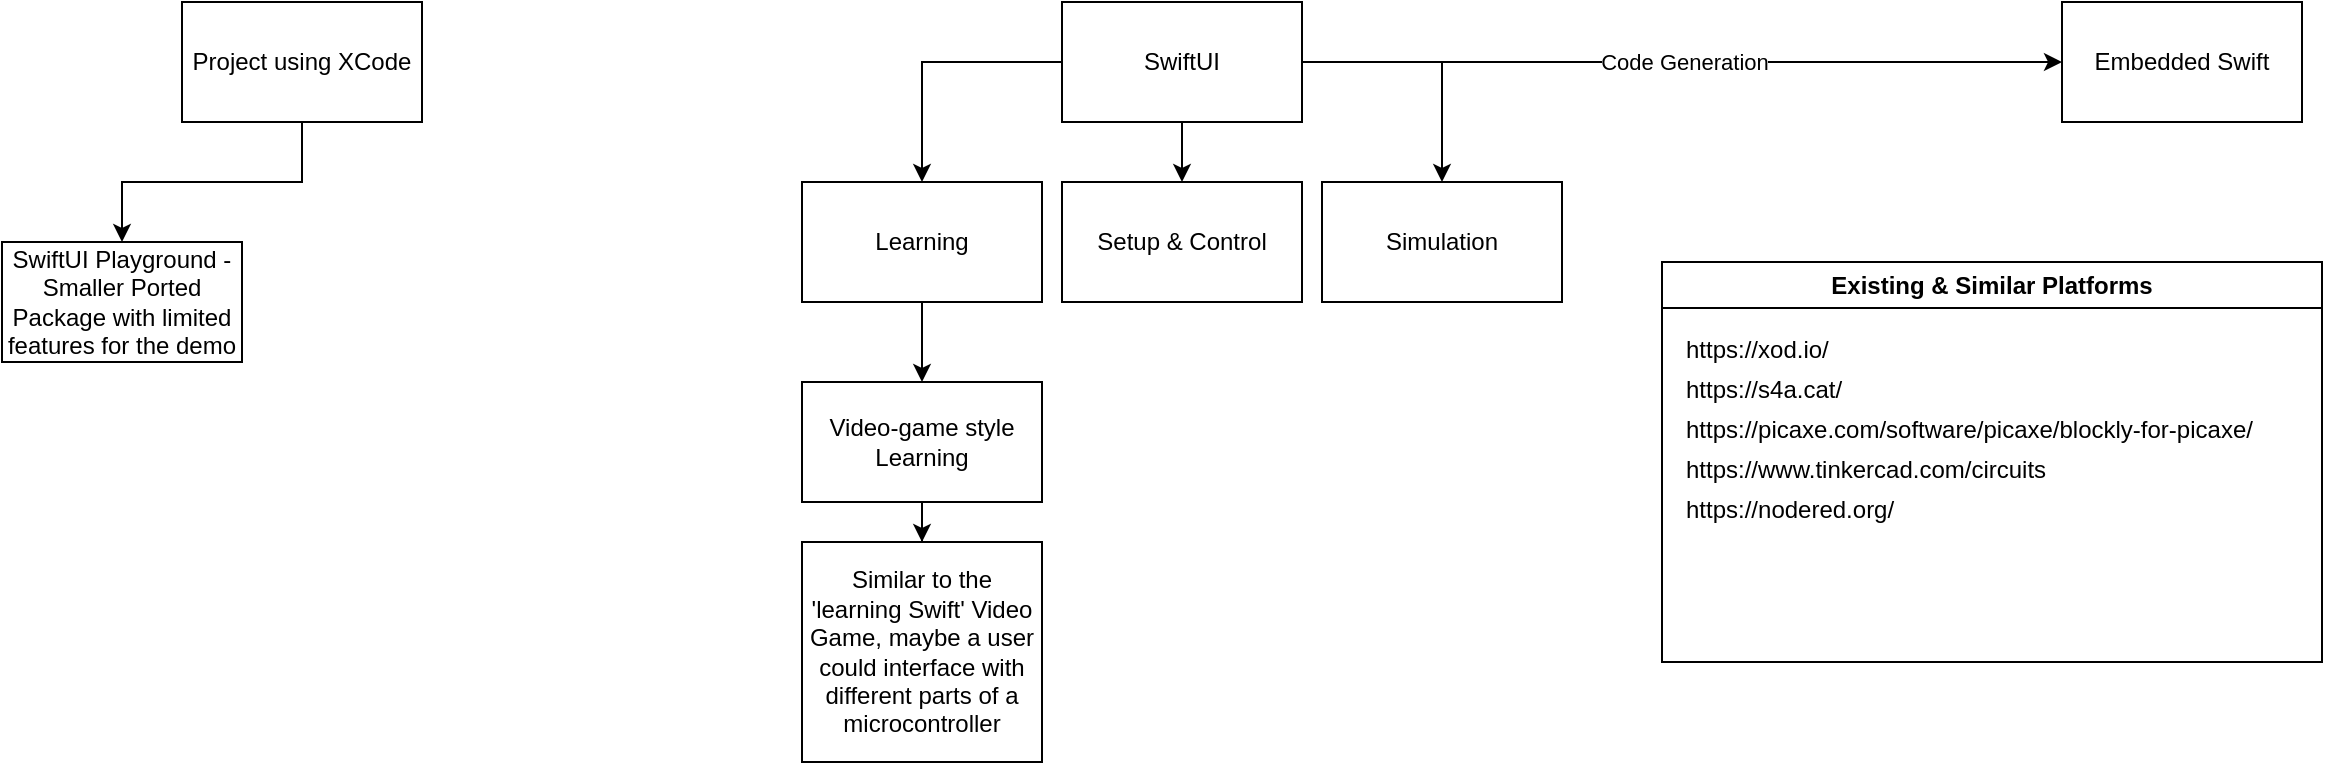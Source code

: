 <mxfile version="24.7.6">
  <diagram name="Page-1" id="PzP1XWoyP3Owd-PuQA4p">
    <mxGraphModel dx="1537" dy="437" grid="1" gridSize="10" guides="1" tooltips="1" connect="1" arrows="1" fold="1" page="1" pageScale="1" pageWidth="850" pageHeight="1100" math="0" shadow="0">
      <root>
        <mxCell id="0" />
        <mxCell id="1" parent="0" />
        <mxCell id="gX0jIKrpz7-wLwVTM8e6-12" style="edgeStyle=orthogonalEdgeStyle;rounded=0;orthogonalLoop=1;jettySize=auto;html=1;entryX=0.5;entryY=0;entryDx=0;entryDy=0;" parent="1" source="gX0jIKrpz7-wLwVTM8e6-1" target="gX0jIKrpz7-wLwVTM8e6-5" edge="1">
          <mxGeometry relative="1" as="geometry" />
        </mxCell>
        <mxCell id="gX0jIKrpz7-wLwVTM8e6-13" value="" style="edgeStyle=orthogonalEdgeStyle;rounded=0;orthogonalLoop=1;jettySize=auto;html=1;" parent="1" source="gX0jIKrpz7-wLwVTM8e6-1" target="gX0jIKrpz7-wLwVTM8e6-4" edge="1">
          <mxGeometry relative="1" as="geometry" />
        </mxCell>
        <mxCell id="gX0jIKrpz7-wLwVTM8e6-14" style="edgeStyle=orthogonalEdgeStyle;rounded=0;orthogonalLoop=1;jettySize=auto;html=1;entryX=0.5;entryY=0;entryDx=0;entryDy=0;" parent="1" source="gX0jIKrpz7-wLwVTM8e6-1" target="gX0jIKrpz7-wLwVTM8e6-3" edge="1">
          <mxGeometry relative="1" as="geometry" />
        </mxCell>
        <mxCell id="gX0jIKrpz7-wLwVTM8e6-15" style="edgeStyle=orthogonalEdgeStyle;rounded=0;orthogonalLoop=1;jettySize=auto;html=1;entryX=0;entryY=0.5;entryDx=0;entryDy=0;" parent="1" source="gX0jIKrpz7-wLwVTM8e6-1" target="gX0jIKrpz7-wLwVTM8e6-2" edge="1">
          <mxGeometry relative="1" as="geometry" />
        </mxCell>
        <mxCell id="gX0jIKrpz7-wLwVTM8e6-16" value="Code Generation" style="edgeLabel;html=1;align=center;verticalAlign=middle;resizable=0;points=[];" parent="gX0jIKrpz7-wLwVTM8e6-15" vertex="1" connectable="0">
          <mxGeometry x="-0.035" y="-2" relative="1" as="geometry">
            <mxPoint x="7" y="-2" as="offset" />
          </mxGeometry>
        </mxCell>
        <mxCell id="gX0jIKrpz7-wLwVTM8e6-1" value="SwiftUI" style="rounded=0;whiteSpace=wrap;html=1;" parent="1" vertex="1">
          <mxGeometry x="40" y="110" width="120" height="60" as="geometry" />
        </mxCell>
        <mxCell id="gX0jIKrpz7-wLwVTM8e6-2" value="Embedded Swift" style="rounded=0;whiteSpace=wrap;html=1;" parent="1" vertex="1">
          <mxGeometry x="540" y="110" width="120" height="60" as="geometry" />
        </mxCell>
        <mxCell id="gX0jIKrpz7-wLwVTM8e6-3" value="Simulation" style="rounded=0;whiteSpace=wrap;html=1;" parent="1" vertex="1">
          <mxGeometry x="170" y="200" width="120" height="60" as="geometry" />
        </mxCell>
        <mxCell id="gX0jIKrpz7-wLwVTM8e6-4" value="Setup &amp;amp; Control" style="rounded=0;whiteSpace=wrap;html=1;" parent="1" vertex="1">
          <mxGeometry x="40" y="200" width="120" height="60" as="geometry" />
        </mxCell>
        <mxCell id="a_cXm48a7fsS-6OFjvK9-2" value="" style="edgeStyle=orthogonalEdgeStyle;rounded=0;orthogonalLoop=1;jettySize=auto;html=1;" edge="1" parent="1" source="gX0jIKrpz7-wLwVTM8e6-5" target="a_cXm48a7fsS-6OFjvK9-1">
          <mxGeometry relative="1" as="geometry" />
        </mxCell>
        <mxCell id="gX0jIKrpz7-wLwVTM8e6-5" value="Learning" style="rounded=0;whiteSpace=wrap;html=1;" parent="1" vertex="1">
          <mxGeometry x="-90" y="200" width="120" height="60" as="geometry" />
        </mxCell>
        <mxCell id="gX0jIKrpz7-wLwVTM8e6-6" value="Existing &amp;amp; Similar Platforms" style="swimlane;whiteSpace=wrap;html=1;" parent="1" vertex="1">
          <mxGeometry x="340" y="240" width="330" height="200" as="geometry" />
        </mxCell>
        <UserObject label="https://xod.io/" link="https://xod.io/" id="gX0jIKrpz7-wLwVTM8e6-8">
          <mxCell style="text;whiteSpace=wrap;" parent="gX0jIKrpz7-wLwVTM8e6-6" vertex="1">
            <mxGeometry x="10" y="30" width="100" height="40" as="geometry" />
          </mxCell>
        </UserObject>
        <UserObject label="https://s4a.cat/" link="https://s4a.cat/" id="gX0jIKrpz7-wLwVTM8e6-17">
          <mxCell style="text;whiteSpace=wrap;" parent="gX0jIKrpz7-wLwVTM8e6-6" vertex="1">
            <mxGeometry x="10" y="50" width="110" height="40" as="geometry" />
          </mxCell>
        </UserObject>
        <UserObject label="https://picaxe.com/software/picaxe/blockly-for-picaxe/" link="https://picaxe.com/software/picaxe/blockly-for-picaxe/" id="gX0jIKrpz7-wLwVTM8e6-18">
          <mxCell style="text;whiteSpace=wrap;" parent="gX0jIKrpz7-wLwVTM8e6-6" vertex="1">
            <mxGeometry x="10" y="70" width="320" height="40" as="geometry" />
          </mxCell>
        </UserObject>
        <UserObject label="https://www.tinkercad.com/circuits" link="https://www.tinkercad.com/circuits" id="gX0jIKrpz7-wLwVTM8e6-19">
          <mxCell style="text;whiteSpace=wrap;" parent="gX0jIKrpz7-wLwVTM8e6-6" vertex="1">
            <mxGeometry x="10" y="90" width="210" height="40" as="geometry" />
          </mxCell>
        </UserObject>
        <UserObject label="https://nodered.org/" link="https://nodered.org/" id="gX0jIKrpz7-wLwVTM8e6-20">
          <mxCell style="text;whiteSpace=wrap;" parent="gX0jIKrpz7-wLwVTM8e6-6" vertex="1">
            <mxGeometry x="10" y="110" width="140" height="40" as="geometry" />
          </mxCell>
        </UserObject>
        <mxCell id="gX0jIKrpz7-wLwVTM8e6-11" style="edgeStyle=orthogonalEdgeStyle;rounded=0;orthogonalLoop=1;jettySize=auto;html=1;" parent="1" source="gX0jIKrpz7-wLwVTM8e6-9" target="gX0jIKrpz7-wLwVTM8e6-10" edge="1">
          <mxGeometry relative="1" as="geometry" />
        </mxCell>
        <mxCell id="gX0jIKrpz7-wLwVTM8e6-9" value="Project using XCode" style="rounded=0;whiteSpace=wrap;html=1;" parent="1" vertex="1">
          <mxGeometry x="-400" y="110" width="120" height="60" as="geometry" />
        </mxCell>
        <mxCell id="gX0jIKrpz7-wLwVTM8e6-10" value="SwiftUI Playground - Smaller Ported Package with limited features for the demo" style="rounded=0;whiteSpace=wrap;html=1;" parent="1" vertex="1">
          <mxGeometry x="-490" y="230" width="120" height="60" as="geometry" />
        </mxCell>
        <mxCell id="a_cXm48a7fsS-6OFjvK9-4" value="" style="edgeStyle=orthogonalEdgeStyle;rounded=0;orthogonalLoop=1;jettySize=auto;html=1;" edge="1" parent="1" source="a_cXm48a7fsS-6OFjvK9-1" target="a_cXm48a7fsS-6OFjvK9-3">
          <mxGeometry relative="1" as="geometry" />
        </mxCell>
        <mxCell id="a_cXm48a7fsS-6OFjvK9-1" value="Video-game style Learning" style="rounded=0;whiteSpace=wrap;html=1;" vertex="1" parent="1">
          <mxGeometry x="-90" y="300" width="120" height="60" as="geometry" />
        </mxCell>
        <mxCell id="a_cXm48a7fsS-6OFjvK9-3" value="Similar to the &#39;learning Swift&#39; Video Game, maybe a user could interface with different parts of a microcontroller" style="rounded=0;whiteSpace=wrap;html=1;" vertex="1" parent="1">
          <mxGeometry x="-90" y="380" width="120" height="110" as="geometry" />
        </mxCell>
      </root>
    </mxGraphModel>
  </diagram>
</mxfile>
